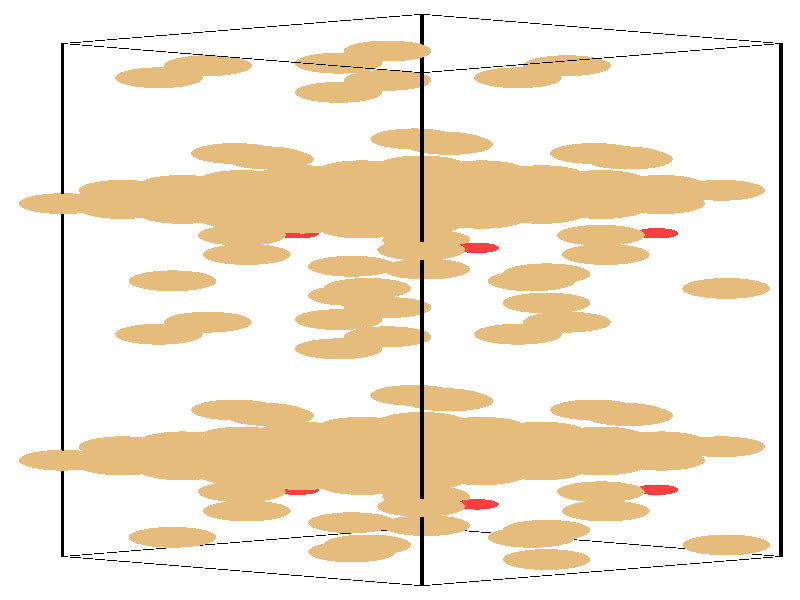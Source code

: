 #include "colors.inc"
#include "finish.inc"

global_settings {assumed_gamma 1 max_trace_level 6}
background {color White}
camera {orthographic
  right -24.13*x up 76.08*y
  direction 1.00*z
  location <0,0,50.00> look_at <0,0,0>}
light_source {<  2.00,   3.00,  40.00> color White
  area_light <0.70, 0, 0>, <0, 0.70, 0>, 3, 3
  adaptive 1 jitter}

#declare simple = finish {phong 0.7}
#declare pale = finish {ambient .5 diffuse .85 roughness .001 specular 0.200 }
#declare intermediate = finish {ambient 0.3 diffuse 0.6 specular 0.10 roughness 0.04 }
#declare vmd = finish {ambient .0 diffuse .65 phong 0.1 phong_size 40. specular 0.500 }
#declare jmol = finish {ambient .2 diffuse .6 specular 1 roughness .001 metallic}
#declare ase2 = finish {ambient 0.05 brilliance 3 diffuse 0.6 metallic specular 0.70 roughness 0.04 reflection 0.15}
#declare ase3 = finish {ambient .15 brilliance 2 diffuse .6 metallic specular 1. roughness .001 reflection .0}
#declare glass = finish {ambient .05 diffuse .3 specular 1. roughness .001}
#declare glass2 = finish {ambient .0 diffuse .3 specular 1. reflection .25 roughness .001}
#declare Rcell = 0.050;
#declare Rbond = 0.100;

#macro atom(LOC, R, COL, TRANS, FIN)
  sphere{LOC, R texture{pigment{color COL transmit TRANS} finish{FIN}}}
#end
#macro constrain(LOC, R, COL, TRANS FIN)
union{torus{R, Rcell rotate 45*z texture{pigment{color COL transmit TRANS} finish{FIN}}}
      torus{R, Rcell rotate -45*z texture{pigment{color COL transmit TRANS} finish{FIN}}}
      translate LOC}
#end

cylinder {<-10.17, -32.52, -33.83>, <  0.66, -36.23, -23.65>, Rcell pigment {Black}}
cylinder {<  0.66, -28.82, -44.00>, < 11.49, -32.52, -33.83>, Rcell pigment {Black}}
cylinder {<  0.66,  36.23, -20.33>, < 11.49,  32.52, -10.15>, Rcell pigment {Black}}
cylinder {<-10.17,  32.52, -10.15>, <  0.66,  28.82,   0.03>, Rcell pigment {Black}}
cylinder {<-10.17, -32.52, -33.83>, <  0.66, -28.82, -44.00>, Rcell pigment {Black}}
cylinder {<  0.66, -36.23, -23.65>, < 11.49, -32.52, -33.83>, Rcell pigment {Black}}
cylinder {<  0.66,  28.82,   0.03>, < 11.49,  32.52, -10.15>, Rcell pigment {Black}}
cylinder {<-10.17,  32.52, -10.15>, <  0.66,  36.23, -20.33>, Rcell pigment {Black}}
cylinder {<-10.17, -32.52, -33.83>, <-10.17,  32.52, -10.15>, Rcell pigment {Black}}
cylinder {<  0.66, -36.23, -23.65>, <  0.66,  28.82,   0.03>, Rcell pigment {Black}}
cylinder {< 11.49, -32.52, -33.83>, < 11.49,  32.52, -10.15>, Rcell pigment {Black}}
cylinder {<  0.66, -28.82, -44.00>, <  0.66,  36.23, -20.33>, Rcell pigment {Black}}
atom(<-10.17, -20.31, -29.38>, 1.32, rgb <0.78, 0.50, 0.20>, 0.0, ase3) // #0 
atom(< -8.37, -20.92, -27.68>, 1.32, rgb <0.78, 0.50, 0.20>, 0.0, ase3) // #1 
atom(< -6.56, -21.54, -25.99>, 1.32, rgb <0.78, 0.50, 0.20>, 0.0, ase3) // #2 
atom(< -8.37, -19.69, -31.08>, 1.32, rgb <0.78, 0.50, 0.20>, 0.0, ase3) // #3 
atom(< -6.56, -20.31, -29.38>, 1.32, rgb <0.78, 0.50, 0.20>, 0.0, ase3) // #4 
atom(< -4.76, -20.92, -27.68>, 1.32, rgb <0.78, 0.50, 0.20>, 0.0, ase3) // #5 
atom(< -6.56, -19.07, -32.77>, 1.32, rgb <0.78, 0.50, 0.20>, 0.0, ase3) // #6 
atom(< -4.76, -19.69, -31.08>, 1.32, rgb <0.78, 0.50, 0.20>, 0.0, ase3) // #7 
atom(< -2.95, -20.31, -29.38>, 1.32, rgb <0.78, 0.50, 0.20>, 0.0, ase3) // #8 
atom(< -8.37, -18.61, -28.76>, 1.32, rgb <0.78, 0.50, 0.20>, 0.0, ase3) // #9 
atom(< -6.56, -19.23, -27.07>, 1.32, rgb <0.78, 0.50, 0.20>, 0.0, ase3) // #10 
atom(< -4.76, -19.85, -25.37>, 1.32, rgb <0.78, 0.50, 0.20>, 0.0, ase3) // #11 
atom(< -6.56, -17.99, -30.46>, 1.32, rgb <0.78, 0.50, 0.20>, 0.0, ase3) // #12 
atom(< -4.76, -18.61, -28.76>, 1.32, rgb <0.78, 0.50, 0.20>, 0.0, ase3) // #13 
atom(< -2.95, -19.23, -27.07>, 1.32, rgb <0.78, 0.50, 0.20>, 0.0, ase3) // #14 
atom(< -4.76, -17.38, -32.15>, 1.32, rgb <0.78, 0.50, 0.20>, 0.0, ase3) // #15 
atom(< -2.95, -17.99, -30.46>, 1.32, rgb <0.78, 0.50, 0.20>, 0.0, ase3) // #16 
atom(< -1.14, -18.61, -28.76>, 1.32, rgb <0.78, 0.50, 0.20>, 0.0, ase3) // #17 
atom(<  3.56,  -4.34, -26.20>, 1.32, rgb <0.78, 0.50, 0.20>, 0.0, ase3) // #18 
atom(<  5.04,  -2.81, -19.33>, 1.32, rgb <0.78, 0.50, 0.20>, 0.0, ase3) // #19 
atom(<  1.29, -16.21, -26.86>, 1.32, rgb <0.78, 0.50, 0.20>, 0.0, ase3) // #20 
atom(< -3.92, -14.66, -24.77>, 1.32, rgb <0.78, 0.50, 0.20>, 0.0, ase3) // #21 
atom(< -4.62,   5.77, -17.11>, 1.32, rgb <0.78, 0.50, 0.20>, 0.0, ase3) // #22 
atom(<  0.64,   6.35,  -8.66>, 1.32, rgb <0.78, 0.50, 0.20>, 0.0, ase3) // #23 
atom(< -4.98, -13.94, -27.74>, 1.32, rgb <0.78, 0.50, 0.20>, 0.0, ase3) // #24 
atom(<  9.84,   1.47, -19.77>, 1.32, rgb <0.78, 0.50, 0.20>, 0.0, ase3) // #25 
atom(< -1.45,   0.58, -15.59>, 1.32, rgb <0.78, 0.50, 0.20>, 0.0, ase3) // #26 
atom(<  2.32,   6.61, -12.71>, 0.66, rgb <1.00, 0.05, 0.05>, 0.0, ase3) // #27 
atom(<  5.04, -20.18, -30.80>, 0.76, rgb <0.56, 0.56, 0.56>, 0.0, ase3) // #28 
atom(<-10.17,  12.22, -17.54>, 1.32, rgb <0.78, 0.50, 0.20>, 0.0, ase3) // #29 
atom(< -8.37,  11.60, -15.85>, 1.32, rgb <0.78, 0.50, 0.20>, 0.0, ase3) // #30 
atom(< -6.56,  10.98, -14.15>, 1.32, rgb <0.78, 0.50, 0.20>, 0.0, ase3) // #31 
atom(< -8.37,  12.83, -19.24>, 1.32, rgb <0.78, 0.50, 0.20>, 0.0, ase3) // #32 
atom(< -6.56,  12.22, -17.54>, 1.32, rgb <0.78, 0.50, 0.20>, 0.0, ase3) // #33 
atom(< -4.76,  11.60, -15.85>, 1.32, rgb <0.78, 0.50, 0.20>, 0.0, ase3) // #34 
atom(< -6.56,  13.45, -20.93>, 1.32, rgb <0.78, 0.50, 0.20>, 0.0, ase3) // #35 
atom(< -4.76,  12.83, -19.24>, 1.32, rgb <0.78, 0.50, 0.20>, 0.0, ase3) // #36 
atom(< -2.95,  12.22, -17.54>, 1.32, rgb <0.78, 0.50, 0.20>, 0.0, ase3) // #37 
atom(< -8.37,  13.91, -16.92>, 1.32, rgb <0.78, 0.50, 0.20>, 0.0, ase3) // #38 
atom(< -6.56,  13.29, -15.23>, 1.32, rgb <0.78, 0.50, 0.20>, 0.0, ase3) // #39 
atom(< -4.76,  12.68, -13.53>, 1.32, rgb <0.78, 0.50, 0.20>, 0.0, ase3) // #40 
atom(< -6.56,  14.53, -18.62>, 1.32, rgb <0.78, 0.50, 0.20>, 0.0, ase3) // #41 
atom(< -4.76,  13.91, -16.92>, 1.32, rgb <0.78, 0.50, 0.20>, 0.0, ase3) // #42 
atom(< -2.95,  13.29, -15.23>, 1.32, rgb <0.78, 0.50, 0.20>, 0.0, ase3) // #43 
atom(< -4.76,  15.15, -20.32>, 1.32, rgb <0.78, 0.50, 0.20>, 0.0, ase3) // #44 
atom(< -2.95,  14.53, -18.62>, 1.32, rgb <0.78, 0.50, 0.20>, 0.0, ase3) // #45 
atom(< -1.14,  13.91, -16.92>, 1.32, rgb <0.78, 0.50, 0.20>, 0.0, ase3) // #46 
atom(<  3.56,  28.18, -14.36>, 1.32, rgb <0.78, 0.50, 0.20>, 0.0, ase3) // #47 
atom(<  5.04,  29.71,  -7.49>, 1.32, rgb <0.78, 0.50, 0.20>, 0.0, ase3) // #48 
atom(<  1.29,  16.32, -15.03>, 1.32, rgb <0.78, 0.50, 0.20>, 0.0, ase3) // #49 
atom(< -3.92,  17.87, -12.93>, 1.32, rgb <0.78, 0.50, 0.20>, 0.0, ase3) // #50 
atom(< -4.62, -26.75, -28.95>, 1.32, rgb <0.78, 0.50, 0.20>, 0.0, ase3) // #51 
atom(<  0.64, -26.17, -20.50>, 1.32, rgb <0.78, 0.50, 0.20>, 0.0, ase3) // #52 
atom(< -4.98,  18.58, -15.90>, 1.32, rgb <0.78, 0.50, 0.20>, 0.0, ase3) // #53 
atom(<  9.84, -31.06, -31.61>, 1.32, rgb <0.78, 0.50, 0.20>, 0.0, ase3) // #54 
atom(< -1.45, -31.94, -27.43>, 1.32, rgb <0.78, 0.50, 0.20>, 0.0, ase3) // #55 
atom(<  2.32, -25.91, -24.55>, 0.66, rgb <1.00, 0.05, 0.05>, 0.0, ase3) // #56 
atom(<  5.04,  12.34, -18.96>, 0.76, rgb <0.56, 0.56, 0.56>, 0.0, ase3) // #57 
atom(< -4.76, -18.45, -34.47>, 1.32, rgb <0.78, 0.50, 0.20>, 0.0, ase3) // #58 
atom(< -2.95, -19.07, -32.77>, 1.32, rgb <0.78, 0.50, 0.20>, 0.0, ase3) // #59 
atom(< -1.15, -19.69, -31.08>, 1.32, rgb <0.78, 0.50, 0.20>, 0.0, ase3) // #60 
atom(< -2.95, -17.84, -36.16>, 1.32, rgb <0.78, 0.50, 0.20>, 0.0, ase3) // #61 
atom(< -1.15, -18.45, -34.47>, 1.32, rgb <0.78, 0.50, 0.20>, 0.0, ase3) // #62 
atom(<  0.66, -19.07, -32.77>, 1.32, rgb <0.78, 0.50, 0.20>, 0.0, ase3) // #63 
atom(< -1.15, -17.22, -37.86>, 1.32, rgb <0.78, 0.50, 0.20>, 0.0, ase3) // #64 
atom(<  0.66, -17.84, -36.16>, 1.32, rgb <0.78, 0.50, 0.20>, 0.0, ase3) // #65 
atom(<  2.46, -18.45, -34.47>, 1.32, rgb <0.78, 0.50, 0.20>, 0.0, ase3) // #66 
atom(< -2.95, -16.76, -33.85>, 1.32, rgb <0.78, 0.50, 0.20>, 0.0, ase3) // #67 
atom(< -1.15, -17.38, -32.15>, 1.32, rgb <0.78, 0.50, 0.20>, 0.0, ase3) // #68 
atom(<  0.66, -17.99, -30.46>, 1.32, rgb <0.78, 0.50, 0.20>, 0.0, ase3) // #69 
atom(< -1.15, -16.14, -35.55>, 1.32, rgb <0.78, 0.50, 0.20>, 0.0, ase3) // #70 
atom(<  0.66, -16.76, -33.85>, 1.32, rgb <0.78, 0.50, 0.20>, 0.0, ase3) // #71 
atom(<  2.46, -17.38, -32.15>, 1.32, rgb <0.78, 0.50, 0.20>, 0.0, ase3) // #72 
atom(<  0.66, -15.52, -37.24>, 1.32, rgb <0.78, 0.50, 0.20>, 0.0, ase3) // #73 
atom(<  2.46, -16.14, -35.55>, 1.32, rgb <0.78, 0.50, 0.20>, 0.0, ase3) // #74 
atom(<  4.27, -16.76, -33.85>, 1.32, rgb <0.78, 0.50, 0.20>, 0.0, ase3) // #75 
atom(< -1.85,  -6.19, -21.11>, 1.32, rgb <0.78, 0.50, 0.20>, 0.0, ase3) // #76 
atom(< -0.37,  -4.66, -14.24>, 1.32, rgb <0.78, 0.50, 0.20>, 0.0, ase3) // #77 
atom(<  6.70, -14.35, -31.95>, 1.32, rgb <0.78, 0.50, 0.20>, 0.0, ase3) // #78 
atom(<  1.49, -12.80, -29.86>, 1.32, rgb <0.78, 0.50, 0.20>, 0.0, ase3) // #79 
atom(<  0.79,   7.62, -22.20>, 1.32, rgb <0.78, 0.50, 0.20>, 0.0, ase3) // #80 
atom(<  6.06,   8.21, -13.75>, 1.32, rgb <0.78, 0.50, 0.20>, 0.0, ase3) // #81 
atom(<  0.43, -12.09, -32.82>, 1.32, rgb <0.78, 0.50, 0.20>, 0.0, ase3) // #82 
atom(<  4.42,  -0.38, -14.69>, 1.32, rgb <0.78, 0.50, 0.20>, 0.0, ase3) // #83 
atom(<  3.97,   2.43, -20.68>, 1.32, rgb <0.78, 0.50, 0.20>, 0.0, ase3) // #84 
atom(<  7.74,   8.46, -17.80>, 0.66, rgb <1.00, 0.05, 0.05>, 0.0, ase3) // #85 
atom(< -0.37, -22.03, -25.71>, 0.76, rgb <0.56, 0.56, 0.56>, 0.0, ase3) // #86 
atom(< -4.76,  14.07, -22.63>, 1.32, rgb <0.78, 0.50, 0.20>, 0.0, ase3) // #87 
atom(< -2.95,  13.45, -20.93>, 1.32, rgb <0.78, 0.50, 0.20>, 0.0, ase3) // #88 
atom(< -1.15,  12.83, -19.24>, 1.32, rgb <0.78, 0.50, 0.20>, 0.0, ase3) // #89 
atom(< -2.95,  14.69, -24.33>, 1.32, rgb <0.78, 0.50, 0.20>, 0.0, ase3) // #90 
atom(< -1.15,  14.07, -22.63>, 1.32, rgb <0.78, 0.50, 0.20>, 0.0, ase3) // #91 
atom(<  0.66,  13.45, -20.93>, 1.32, rgb <0.78, 0.50, 0.20>, 0.0, ase3) // #92 
atom(< -1.15,  15.30, -26.02>, 1.32, rgb <0.78, 0.50, 0.20>, 0.0, ase3) // #93 
atom(<  0.66,  14.69, -24.33>, 1.32, rgb <0.78, 0.50, 0.20>, 0.0, ase3) // #94 
atom(<  2.46,  14.07, -22.63>, 1.32, rgb <0.78, 0.50, 0.20>, 0.0, ase3) // #95 
atom(< -2.95,  15.76, -22.01>, 1.32, rgb <0.78, 0.50, 0.20>, 0.0, ase3) // #96 
atom(< -1.15,  15.15, -20.32>, 1.32, rgb <0.78, 0.50, 0.20>, 0.0, ase3) // #97 
atom(<  0.66,  14.53, -18.62>, 1.32, rgb <0.78, 0.50, 0.20>, 0.0, ase3) // #98 
atom(< -1.15,  16.38, -23.71>, 1.32, rgb <0.78, 0.50, 0.20>, 0.0, ase3) // #99 
atom(<  0.66,  15.76, -22.01>, 1.32, rgb <0.78, 0.50, 0.20>, 0.0, ase3) // #100 
atom(<  2.46,  15.15, -20.32>, 1.32, rgb <0.78, 0.50, 0.20>, 0.0, ase3) // #101 
atom(<  0.66,  17.00, -25.41>, 1.32, rgb <0.78, 0.50, 0.20>, 0.0, ase3) // #102 
atom(<  2.46,  16.38, -23.71>, 1.32, rgb <0.78, 0.50, 0.20>, 0.0, ase3) // #103 
atom(<  4.27,  15.76, -22.01>, 1.32, rgb <0.78, 0.50, 0.20>, 0.0, ase3) // #104 
atom(< -1.85,  26.33,  -9.27>, 1.32, rgb <0.78, 0.50, 0.20>, 0.0, ase3) // #105 
atom(< -0.37,  27.86,  -2.40>, 1.32, rgb <0.78, 0.50, 0.20>, 0.0, ase3) // #106 
atom(<  6.70,  18.17, -20.12>, 1.32, rgb <0.78, 0.50, 0.20>, 0.0, ase3) // #107 
atom(<  1.49,  19.72, -18.02>, 1.32, rgb <0.78, 0.50, 0.20>, 0.0, ase3) // #108 
atom(<  0.79, -24.90, -34.04>, 1.32, rgb <0.78, 0.50, 0.20>, 0.0, ase3) // #109 
atom(<  6.06, -24.32, -25.59>, 1.32, rgb <0.78, 0.50, 0.20>, 0.0, ase3) // #110 
atom(<  0.43,  20.43, -20.99>, 1.32, rgb <0.78, 0.50, 0.20>, 0.0, ase3) // #111 
atom(<  4.42, -32.91, -26.52>, 1.32, rgb <0.78, 0.50, 0.20>, 0.0, ase3) // #112 
atom(<  3.97, -30.09, -32.51>, 1.32, rgb <0.78, 0.50, 0.20>, 0.0, ase3) // #113 
atom(<  7.74, -24.06, -29.64>, 0.66, rgb <1.00, 0.05, 0.05>, 0.0, ase3) // #114 
atom(< -0.37,  10.49, -13.87>, 0.76, rgb <0.56, 0.56, 0.56>, 0.0, ase3) // #115 
atom(< -4.76, -22.16, -24.29>, 1.32, rgb <0.78, 0.50, 0.20>, 0.0, ase3) // #116 
atom(< -2.95, -22.78, -22.59>, 1.32, rgb <0.78, 0.50, 0.20>, 0.0, ase3) // #117 
atom(< -1.14, -23.39, -20.90>, 1.32, rgb <0.78, 0.50, 0.20>, 0.0, ase3) // #118 
atom(< -2.95, -21.54, -25.99>, 1.32, rgb <0.78, 0.50, 0.20>, 0.0, ase3) // #119 
atom(< -1.15, -22.16, -24.29>, 1.32, rgb <0.78, 0.50, 0.20>, 0.0, ase3) // #120 
atom(<  0.66, -22.78, -22.59>, 1.32, rgb <0.78, 0.50, 0.20>, 0.0, ase3) // #121 
atom(< -1.15, -20.92, -27.68>, 1.32, rgb <0.78, 0.50, 0.20>, 0.0, ase3) // #122 
atom(<  0.66, -21.54, -25.99>, 1.32, rgb <0.78, 0.50, 0.20>, 0.0, ase3) // #123 
atom(<  2.46, -22.16, -24.29>, 1.32, rgb <0.78, 0.50, 0.20>, 0.0, ase3) // #124 
atom(< -2.95, -20.46, -23.67>, 1.32, rgb <0.78, 0.50, 0.20>, 0.0, ase3) // #125 
atom(< -1.15, -21.08, -21.98>, 1.32, rgb <0.78, 0.50, 0.20>, 0.0, ase3) // #126 
atom(<  0.66, -21.70, -20.28>, 1.32, rgb <0.78, 0.50, 0.20>, 0.0, ase3) // #127 
atom(< -1.15, -19.85, -25.37>, 1.32, rgb <0.78, 0.50, 0.20>, 0.0, ase3) // #128 
atom(<  0.66, -20.46, -23.67>, 1.32, rgb <0.78, 0.50, 0.20>, 0.0, ase3) // #129 
atom(<  2.46, -21.08, -21.98>, 1.32, rgb <0.78, 0.50, 0.20>, 0.0, ase3) // #130 
atom(<  0.66, -19.23, -27.07>, 1.32, rgb <0.78, 0.50, 0.20>, 0.0, ase3) // #131 
atom(<  2.46, -19.85, -25.37>, 1.32, rgb <0.78, 0.50, 0.20>, 0.0, ase3) // #132 
atom(<  4.27, -20.46, -23.67>, 1.32, rgb <0.78, 0.50, 0.20>, 0.0, ase3) // #133 
atom(< -1.85,  -2.49, -31.29>, 1.32, rgb <0.78, 0.50, 0.20>, 0.0, ase3) // #134 
atom(< -0.37,  -0.96, -24.42>, 1.32, rgb <0.78, 0.50, 0.20>, 0.0, ase3) // #135 
atom(< -4.13, -14.35, -31.95>, 1.32, rgb <0.78, 0.50, 0.20>, 0.0, ase3) // #136 
atom(<  1.49, -16.51, -19.68>, 1.32, rgb <0.78, 0.50, 0.20>, 0.0, ase3) // #137 
atom(<  0.79,   3.92, -12.02>, 1.32, rgb <0.78, 0.50, 0.20>, 0.0, ase3) // #138 
atom(< -4.77,   8.21, -13.75>, 1.32, rgb <0.78, 0.50, 0.20>, 0.0, ase3) // #139 
atom(<  0.43, -15.79, -22.65>, 1.32, rgb <0.78, 0.50, 0.20>, 0.0, ase3) // #140 
atom(<  4.42,   3.32, -24.86>, 1.32, rgb <0.78, 0.50, 0.20>, 0.0, ase3) // #141 
atom(< -6.86,   2.43, -20.68>, 1.32, rgb <0.78, 0.50, 0.20>, 0.0, ase3) // #142 
atom(< -3.09,   8.46, -17.80>, 0.66, rgb <1.00, 0.05, 0.05>, 0.0, ase3) // #143 
atom(< -0.37, -18.33, -35.89>, 0.76, rgb <0.56, 0.56, 0.56>, 0.0, ase3) // #144 
atom(< -4.76,  10.36, -12.45>, 1.32, rgb <0.78, 0.50, 0.20>, 0.0, ase3) // #145 
atom(< -2.95,   9.75, -10.76>, 1.32, rgb <0.78, 0.50, 0.20>, 0.0, ase3) // #146 
atom(< -1.14,   9.13,  -9.06>, 1.32, rgb <0.78, 0.50, 0.20>, 0.0, ase3) // #147 
atom(< -2.95,  10.98, -14.15>, 1.32, rgb <0.78, 0.50, 0.20>, 0.0, ase3) // #148 
atom(< -1.15,  10.36, -12.45>, 1.32, rgb <0.78, 0.50, 0.20>, 0.0, ase3) // #149 
atom(<  0.66,   9.75, -10.76>, 1.32, rgb <0.78, 0.50, 0.20>, 0.0, ase3) // #150 
atom(< -1.15,  11.60, -15.85>, 1.32, rgb <0.78, 0.50, 0.20>, 0.0, ase3) // #151 
atom(<  0.66,  10.98, -14.15>, 1.32, rgb <0.78, 0.50, 0.20>, 0.0, ase3) // #152 
atom(<  2.46,  10.36, -12.45>, 1.32, rgb <0.78, 0.50, 0.20>, 0.0, ase3) // #153 
atom(< -2.95,  12.06, -11.84>, 1.32, rgb <0.78, 0.50, 0.20>, 0.0, ase3) // #154 
atom(< -1.15,  11.44, -10.14>, 1.32, rgb <0.78, 0.50, 0.20>, 0.0, ase3) // #155 
atom(<  0.66,  10.83,  -8.44>, 1.32, rgb <0.78, 0.50, 0.20>, 0.0, ase3) // #156 
atom(< -1.15,  12.68, -13.53>, 1.32, rgb <0.78, 0.50, 0.20>, 0.0, ase3) // #157 
atom(<  0.66,  12.06, -11.84>, 1.32, rgb <0.78, 0.50, 0.20>, 0.0, ase3) // #158 
atom(<  2.46,  11.44, -10.14>, 1.32, rgb <0.78, 0.50, 0.20>, 0.0, ase3) // #159 
atom(<  0.66,  13.29, -15.23>, 1.32, rgb <0.78, 0.50, 0.20>, 0.0, ase3) // #160 
atom(<  2.46,  12.68, -13.53>, 1.32, rgb <0.78, 0.50, 0.20>, 0.0, ase3) // #161 
atom(<  4.27,  12.06, -11.84>, 1.32, rgb <0.78, 0.50, 0.20>, 0.0, ase3) // #162 
atom(< -1.85,  30.03, -19.45>, 1.32, rgb <0.78, 0.50, 0.20>, 0.0, ase3) // #163 
atom(< -0.37,  31.57, -12.58>, 1.32, rgb <0.78, 0.50, 0.20>, 0.0, ase3) // #164 
atom(< -4.13,  18.17, -20.12>, 1.32, rgb <0.78, 0.50, 0.20>, 0.0, ase3) // #165 
atom(<  1.49,  16.01,  -7.84>, 1.32, rgb <0.78, 0.50, 0.20>, 0.0, ase3) // #166 
atom(<  0.79, -28.60, -23.86>, 1.32, rgb <0.78, 0.50, 0.20>, 0.0, ase3) // #167 
atom(< -4.77, -24.32, -25.59>, 1.32, rgb <0.78, 0.50, 0.20>, 0.0, ase3) // #168 
atom(<  0.43,  16.73, -10.81>, 1.32, rgb <0.78, 0.50, 0.20>, 0.0, ase3) // #169 
atom(<  4.42, -29.20, -36.70>, 1.32, rgb <0.78, 0.50, 0.20>, 0.0, ase3) // #170 
atom(< -6.86, -30.09, -32.51>, 1.32, rgb <0.78, 0.50, 0.20>, 0.0, ase3) // #171 
atom(< -3.09, -24.06, -29.64>, 0.66, rgb <1.00, 0.05, 0.05>, 0.0, ase3) // #172 
atom(< -0.37,  14.20, -24.05>, 0.76, rgb <0.56, 0.56, 0.56>, 0.0, ase3) // #173 
atom(<  0.66, -20.31, -29.38>, 1.32, rgb <0.78, 0.50, 0.20>, 0.0, ase3) // #174 
atom(<  2.46, -20.92, -27.68>, 1.32, rgb <0.78, 0.50, 0.20>, 0.0, ase3) // #175 
atom(<  4.27, -21.54, -25.99>, 1.32, rgb <0.78, 0.50, 0.20>, 0.0, ase3) // #176 
atom(<  2.46, -19.69, -31.08>, 1.32, rgb <0.78, 0.50, 0.20>, 0.0, ase3) // #177 
atom(<  4.27, -20.31, -29.38>, 1.32, rgb <0.78, 0.50, 0.20>, 0.0, ase3) // #178 
atom(<  6.07, -20.92, -27.68>, 1.32, rgb <0.78, 0.50, 0.20>, 0.0, ase3) // #179 
atom(<  4.27, -19.07, -32.77>, 1.32, rgb <0.78, 0.50, 0.20>, 0.0, ase3) // #180 
atom(<  6.07, -19.69, -31.08>, 1.32, rgb <0.78, 0.50, 0.20>, 0.0, ase3) // #181 
atom(<  7.88, -20.31, -29.38>, 1.32, rgb <0.78, 0.50, 0.20>, 0.0, ase3) // #182 
atom(<  2.46, -18.61, -28.76>, 1.32, rgb <0.78, 0.50, 0.20>, 0.0, ase3) // #183 
atom(<  4.27, -19.23, -27.07>, 1.32, rgb <0.78, 0.50, 0.20>, 0.0, ase3) // #184 
atom(<  6.07, -19.85, -25.37>, 1.32, rgb <0.78, 0.50, 0.20>, 0.0, ase3) // #185 
atom(<  4.27, -17.99, -30.46>, 1.32, rgb <0.78, 0.50, 0.20>, 0.0, ase3) // #186 
atom(<  6.07, -18.61, -28.76>, 1.32, rgb <0.78, 0.50, 0.20>, 0.0, ase3) // #187 
atom(<  7.88, -19.23, -27.07>, 1.32, rgb <0.78, 0.50, 0.20>, 0.0, ase3) // #188 
atom(<  6.07, -17.38, -32.15>, 1.32, rgb <0.78, 0.50, 0.20>, 0.0, ase3) // #189 
atom(<  7.88, -17.99, -30.46>, 1.32, rgb <0.78, 0.50, 0.20>, 0.0, ase3) // #190 
atom(<  9.69, -18.61, -28.76>, 1.32, rgb <0.78, 0.50, 0.20>, 0.0, ase3) // #191 
atom(< -7.27,  -4.34, -26.20>, 1.32, rgb <0.78, 0.50, 0.20>, 0.0, ase3) // #192 
atom(< -5.79,  -2.81, -19.33>, 1.32, rgb <0.78, 0.50, 0.20>, 0.0, ase3) // #193 
atom(<  1.29, -12.50, -37.04>, 1.32, rgb <0.78, 0.50, 0.20>, 0.0, ase3) // #194 
atom(<  6.91, -14.66, -24.77>, 1.32, rgb <0.78, 0.50, 0.20>, 0.0, ase3) // #195 
atom(<  6.21,   5.77, -17.11>, 1.32, rgb <0.78, 0.50, 0.20>, 0.0, ase3) // #196 
atom(<  0.64,  10.06, -18.84>, 1.32, rgb <0.78, 0.50, 0.20>, 0.0, ase3) // #197 
atom(<  5.85, -13.94, -27.74>, 1.32, rgb <0.78, 0.50, 0.20>, 0.0, ase3) // #198 
atom(< -0.99,   1.47, -19.77>, 1.32, rgb <0.78, 0.50, 0.20>, 0.0, ase3) // #199 
atom(< -1.45,   4.28, -25.77>, 1.32, rgb <0.78, 0.50, 0.20>, 0.0, ase3) // #200 
atom(<  2.32,  10.31, -22.89>, 0.66, rgb <1.00, 0.05, 0.05>, 0.0, ase3) // #201 
atom(< -5.79, -20.18, -30.80>, 0.76, rgb <0.56, 0.56, 0.56>, 0.0, ase3) // #202 
atom(<  0.66,  12.22, -17.54>, 1.32, rgb <0.78, 0.50, 0.20>, 0.0, ase3) // #203 
atom(<  2.46,  11.60, -15.85>, 1.32, rgb <0.78, 0.50, 0.20>, 0.0, ase3) // #204 
atom(<  4.27,  10.98, -14.15>, 1.32, rgb <0.78, 0.50, 0.20>, 0.0, ase3) // #205 
atom(<  2.46,  12.83, -19.24>, 1.32, rgb <0.78, 0.50, 0.20>, 0.0, ase3) // #206 
atom(<  4.27,  12.22, -17.54>, 1.32, rgb <0.78, 0.50, 0.20>, 0.0, ase3) // #207 
atom(<  6.07,  11.60, -15.85>, 1.32, rgb <0.78, 0.50, 0.20>, 0.0, ase3) // #208 
atom(<  4.27,  13.45, -20.93>, 1.32, rgb <0.78, 0.50, 0.20>, 0.0, ase3) // #209 
atom(<  6.07,  12.83, -19.24>, 1.32, rgb <0.78, 0.50, 0.20>, 0.0, ase3) // #210 
atom(<  7.88,  12.22, -17.54>, 1.32, rgb <0.78, 0.50, 0.20>, 0.0, ase3) // #211 
atom(<  2.46,  13.91, -16.92>, 1.32, rgb <0.78, 0.50, 0.20>, 0.0, ase3) // #212 
atom(<  4.27,  13.29, -15.23>, 1.32, rgb <0.78, 0.50, 0.20>, 0.0, ase3) // #213 
atom(<  6.07,  12.68, -13.53>, 1.32, rgb <0.78, 0.50, 0.20>, 0.0, ase3) // #214 
atom(<  4.27,  14.53, -18.62>, 1.32, rgb <0.78, 0.50, 0.20>, 0.0, ase3) // #215 
atom(<  6.07,  13.91, -16.92>, 1.32, rgb <0.78, 0.50, 0.20>, 0.0, ase3) // #216 
atom(<  7.88,  13.29, -15.23>, 1.32, rgb <0.78, 0.50, 0.20>, 0.0, ase3) // #217 
atom(<  6.07,  15.15, -20.32>, 1.32, rgb <0.78, 0.50, 0.20>, 0.0, ase3) // #218 
atom(<  7.88,  14.53, -18.62>, 1.32, rgb <0.78, 0.50, 0.20>, 0.0, ase3) // #219 
atom(<  9.69,  13.91, -16.92>, 1.32, rgb <0.78, 0.50, 0.20>, 0.0, ase3) // #220 
atom(< -7.27,  28.18, -14.36>, 1.32, rgb <0.78, 0.50, 0.20>, 0.0, ase3) // #221 
atom(< -5.79,  29.71,  -7.49>, 1.32, rgb <0.78, 0.50, 0.20>, 0.0, ase3) // #222 
atom(<  1.29,  20.02, -25.20>, 1.32, rgb <0.78, 0.50, 0.20>, 0.0, ase3) // #223 
atom(<  6.91,  17.87, -12.93>, 1.32, rgb <0.78, 0.50, 0.20>, 0.0, ase3) // #224 
atom(<  6.21, -26.75, -28.95>, 1.32, rgb <0.78, 0.50, 0.20>, 0.0, ase3) // #225 
atom(<  0.64, -22.46, -30.68>, 1.32, rgb <0.78, 0.50, 0.20>, 0.0, ase3) // #226 
atom(<  5.85,  18.58, -15.90>, 1.32, rgb <0.78, 0.50, 0.20>, 0.0, ase3) // #227 
atom(< -0.99, -31.06, -31.61>, 1.32, rgb <0.78, 0.50, 0.20>, 0.0, ase3) // #228 
atom(< -1.45, -28.24, -37.60>, 1.32, rgb <0.78, 0.50, 0.20>, 0.0, ase3) // #229 
atom(<  2.32, -22.21, -34.73>, 0.66, rgb <1.00, 0.05, 0.05>, 0.0, ase3) // #230 
atom(< -5.79,  12.34, -18.96>, 0.76, rgb <0.56, 0.56, 0.56>, 0.0, ase3) // #231 
